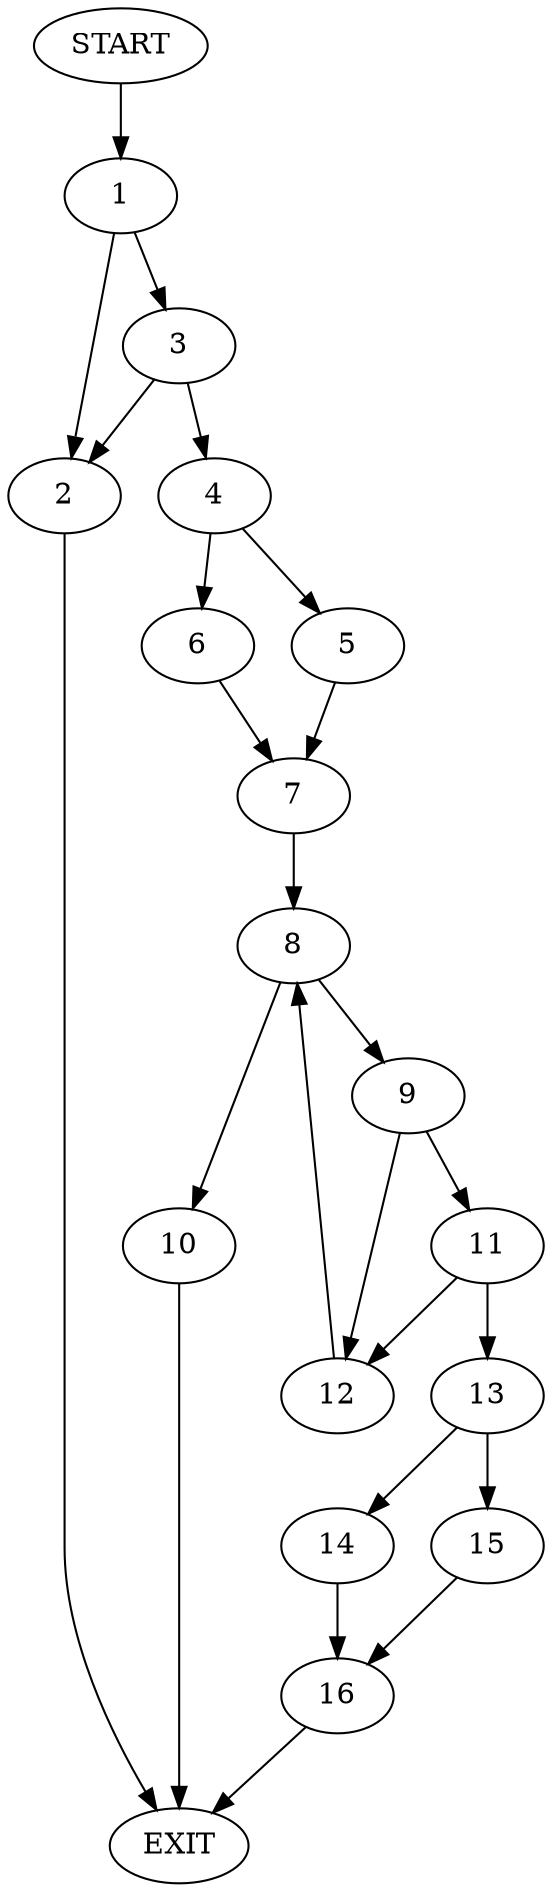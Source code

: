 digraph {
0 [label="START"]
17 [label="EXIT"]
0 -> 1
1 -> 2
1 -> 3
2 -> 17
3 -> 2
3 -> 4
4 -> 5
4 -> 6
6 -> 7
5 -> 7
7 -> 8
8 -> 9
8 -> 10
9 -> 11
9 -> 12
10 -> 17
11 -> 13
11 -> 12
12 -> 8
13 -> 14
13 -> 15
14 -> 16
15 -> 16
16 -> 17
}

